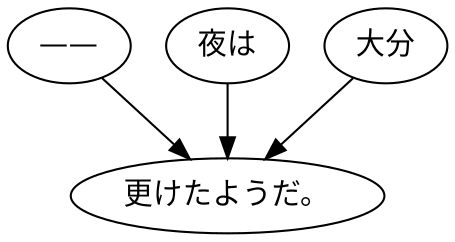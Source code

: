 digraph graph2706 {
	node0 [label="——"];
	node1 [label="夜は"];
	node2 [label="大分"];
	node3 [label="更けたようだ。"];
	node0 -> node3;
	node1 -> node3;
	node2 -> node3;
}
